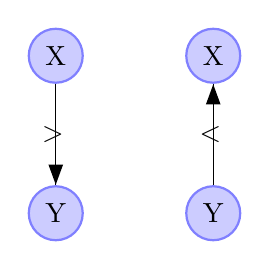 \tikzstyle{vertex} = [
	shape=circle,  
	draw=blue!50, %draw the border to the node
	fill=blue!20, %fill the space of the node
	thick,
	minimum size=4mm, %minimum size of the nodes
	distance=1cm
];
\pgfarrowsdeclare{directEdge}{directEdge}{%
	\arrowsize=0.2pt
	\advance\arrowsize by .5\pgflinewidth
	\pgfarrowsleftextend{-4\arrowsize-.5\pgflinewidth}
	\pgfarrowsrightextend{.5\pgflinewidth}
}{%
	\arrowsize=1pt
	\advance\arrowsize by .5\pgflinewidth
	\pgfsetdash{}{0pt} % do not dash
	\pgfsetroundjoin % fix join
	\pgfsetroundcap % fix cap
	\pgfpathmoveto{\pgfpointorigin}
	\pgfpathlineto{\pgfpoint{-6\arrowsize}{2.2\arrowsize}}
	\pgfpathlineto{\pgfpoint{-6\arrowsize}{-2.2\arrowsize}}
	\pgfpathclose
	\pgfusepathqfill
}

\begin{scope}[scale=1.0,shift={(-1,0)}]
	\node[vertex](X) at (0,+1) {X};
	\node[vertex](Y) at (0,-1) {Y};
	
	\draw [-directEdge] (X) to[] node[pos=0.5,xshift=-1pt,yshift=0pt] {$>$} (Y);
\end{scope}

\begin{scope}[scale=1.0,shift={(+1,0)}]
	\node[vertex](X) at (0,+1) {X};
	\node[vertex](Y) at (0,-1) {Y};

	\draw [-directEdge] (Y) to[] node[pos=0.5,xshift=-1pt,yshift=0pt] {$<$} (X);
\end{scope}
